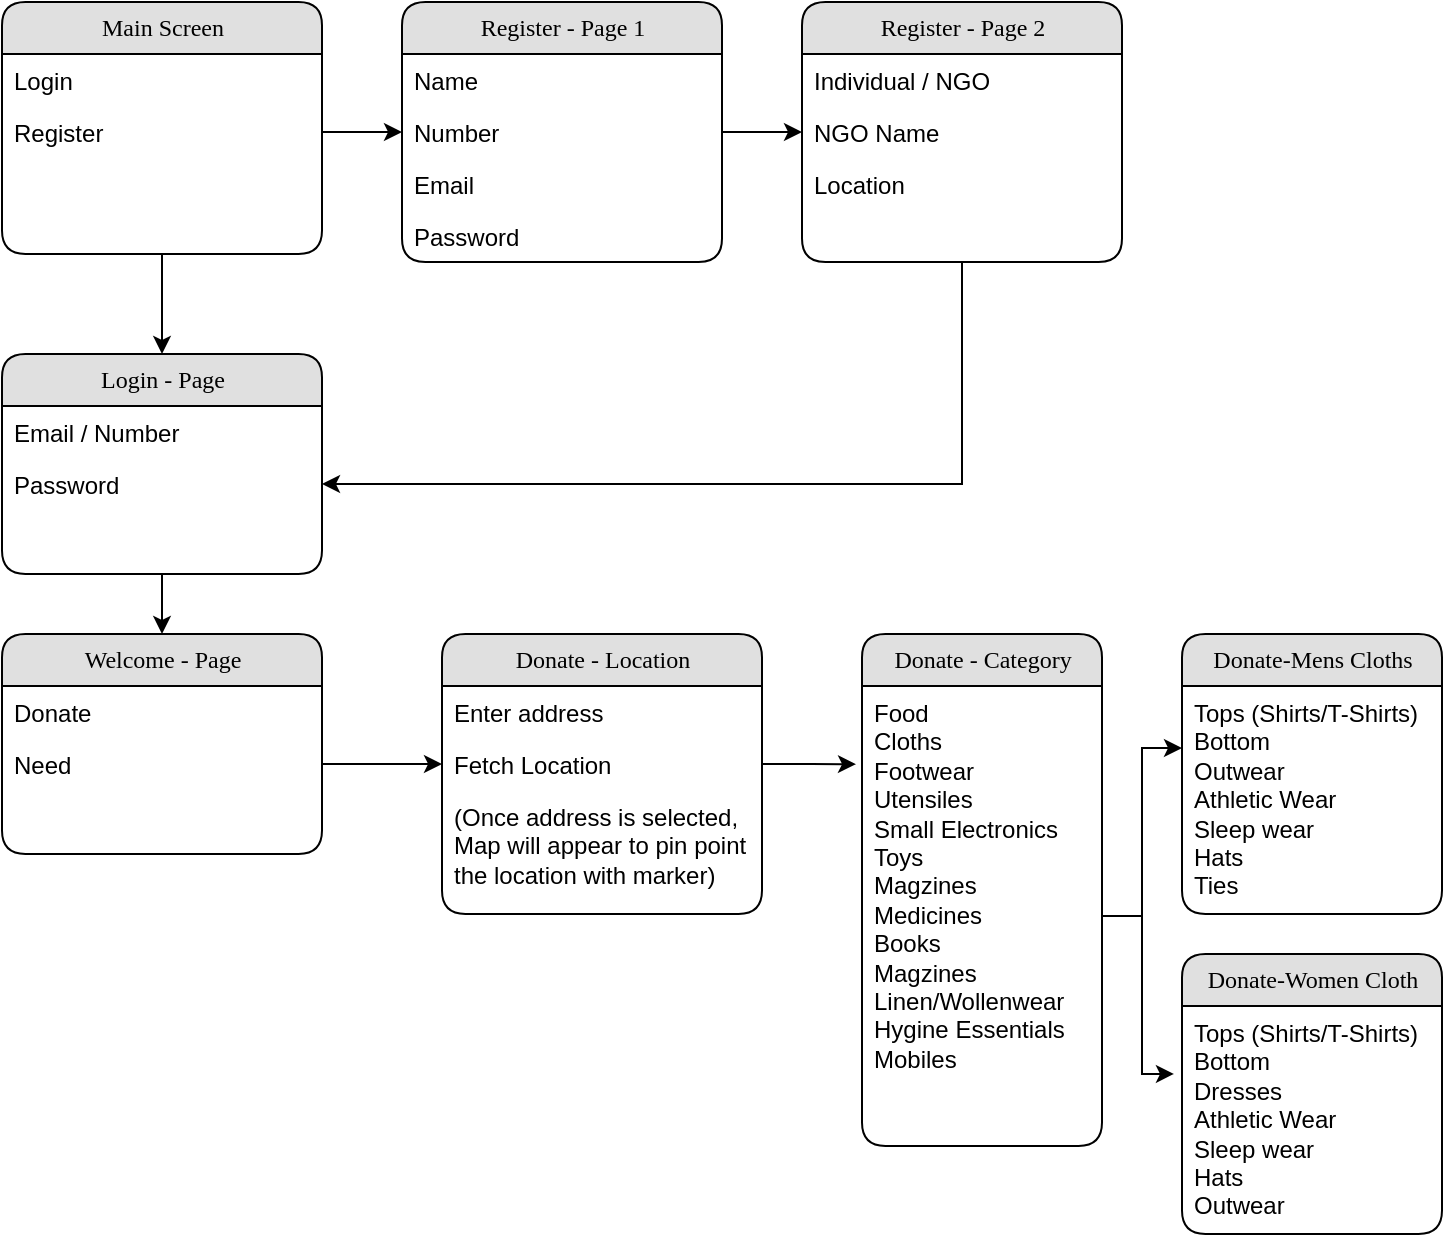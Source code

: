 <mxfile version="14.3.2" type="github">
  <diagram name="Page-1" id="b520641d-4fe3-3701-9064-5fc419738815">
    <mxGraphModel dx="860" dy="421" grid="1" gridSize="10" guides="1" tooltips="1" connect="1" arrows="1" fold="1" page="1" pageScale="1" pageWidth="1100" pageHeight="850" background="#ffffff" math="0" shadow="0">
      <root>
        <mxCell id="0" />
        <mxCell id="1" parent="0" />
        <mxCell id="ihWL2O-T4YDyIbIVYdE0-16" style="edgeStyle=orthogonalEdgeStyle;rounded=0;orthogonalLoop=1;jettySize=auto;html=1;exitX=0.5;exitY=1;exitDx=0;exitDy=0;entryX=0.5;entryY=0;entryDx=0;entryDy=0;" edge="1" parent="1" source="21ea969265ad0168-6" target="21ea969265ad0168-14">
          <mxGeometry relative="1" as="geometry" />
        </mxCell>
        <mxCell id="21ea969265ad0168-6" value="Main Screen" style="swimlane;html=1;fontStyle=0;childLayout=stackLayout;horizontal=1;startSize=26;fillColor=#e0e0e0;horizontalStack=0;resizeParent=1;resizeLast=0;collapsible=1;marginBottom=0;swimlaneFillColor=#ffffff;align=center;rounded=1;shadow=0;comic=0;labelBackgroundColor=none;strokeWidth=1;fontFamily=Verdana;fontSize=12" parent="1" vertex="1">
          <mxGeometry x="160" y="64" width="160" height="126" as="geometry" />
        </mxCell>
        <mxCell id="21ea969265ad0168-7" value="Login" style="text;html=1;strokeColor=none;fillColor=none;spacingLeft=4;spacingRight=4;whiteSpace=wrap;overflow=hidden;rotatable=0;points=[[0,0.5],[1,0.5]];portConstraint=eastwest;" parent="21ea969265ad0168-6" vertex="1">
          <mxGeometry y="26" width="160" height="26" as="geometry" />
        </mxCell>
        <mxCell id="21ea969265ad0168-8" value="Register" style="text;html=1;strokeColor=none;fillColor=none;spacingLeft=4;spacingRight=4;whiteSpace=wrap;overflow=hidden;rotatable=0;points=[[0,0.5],[1,0.5]];portConstraint=eastwest;" parent="21ea969265ad0168-6" vertex="1">
          <mxGeometry y="52" width="160" height="26" as="geometry" />
        </mxCell>
        <mxCell id="21ea969265ad0168-10" value="Register - Page 1" style="swimlane;html=1;fontStyle=0;childLayout=stackLayout;horizontal=1;startSize=26;fillColor=#e0e0e0;horizontalStack=0;resizeParent=1;resizeLast=0;collapsible=1;marginBottom=0;swimlaneFillColor=#ffffff;align=center;rounded=1;shadow=0;comic=0;labelBackgroundColor=none;strokeWidth=1;fontFamily=Verdana;fontSize=12" parent="1" vertex="1">
          <mxGeometry x="360" y="64" width="160" height="130" as="geometry" />
        </mxCell>
        <mxCell id="21ea969265ad0168-11" value="Name" style="text;html=1;strokeColor=none;fillColor=none;spacingLeft=4;spacingRight=4;whiteSpace=wrap;overflow=hidden;rotatable=0;points=[[0,0.5],[1,0.5]];portConstraint=eastwest;" parent="21ea969265ad0168-10" vertex="1">
          <mxGeometry y="26" width="160" height="26" as="geometry" />
        </mxCell>
        <mxCell id="21ea969265ad0168-12" value="Number" style="text;html=1;strokeColor=none;fillColor=none;spacingLeft=4;spacingRight=4;whiteSpace=wrap;overflow=hidden;rotatable=0;points=[[0,0.5],[1,0.5]];portConstraint=eastwest;" parent="21ea969265ad0168-10" vertex="1">
          <mxGeometry y="52" width="160" height="26" as="geometry" />
        </mxCell>
        <mxCell id="21ea969265ad0168-52" value="Email" style="text;html=1;strokeColor=none;fillColor=none;spacingLeft=4;spacingRight=4;whiteSpace=wrap;overflow=hidden;rotatable=0;points=[[0,0.5],[1,0.5]];portConstraint=eastwest;" parent="21ea969265ad0168-10" vertex="1">
          <mxGeometry y="78" width="160" height="26" as="geometry" />
        </mxCell>
        <mxCell id="gnIhTjGLGWiLj5ndpDHw-5" value="Password" style="text;html=1;strokeColor=none;fillColor=none;spacingLeft=4;spacingRight=4;whiteSpace=wrap;overflow=hidden;rotatable=0;points=[[0,0.5],[1,0.5]];portConstraint=eastwest;" parent="21ea969265ad0168-10" vertex="1">
          <mxGeometry y="104" width="160" height="26" as="geometry" />
        </mxCell>
        <mxCell id="ihWL2O-T4YDyIbIVYdE0-19" style="edgeStyle=orthogonalEdgeStyle;rounded=0;orthogonalLoop=1;jettySize=auto;html=1;exitX=0.5;exitY=1;exitDx=0;exitDy=0;entryX=0.5;entryY=0;entryDx=0;entryDy=0;" edge="1" parent="1" source="21ea969265ad0168-14" target="21ea969265ad0168-22">
          <mxGeometry relative="1" as="geometry" />
        </mxCell>
        <mxCell id="21ea969265ad0168-14" value="Login - Page" style="swimlane;html=1;fontStyle=0;childLayout=stackLayout;horizontal=1;startSize=26;fillColor=#e0e0e0;horizontalStack=0;resizeParent=1;resizeLast=0;collapsible=1;marginBottom=0;swimlaneFillColor=#ffffff;align=center;rounded=1;shadow=0;comic=0;labelBackgroundColor=none;strokeWidth=1;fontFamily=Verdana;fontSize=12" parent="1" vertex="1">
          <mxGeometry x="160" y="240" width="160" height="110" as="geometry" />
        </mxCell>
        <mxCell id="21ea969265ad0168-15" value="Email / Number" style="text;html=1;strokeColor=none;fillColor=none;spacingLeft=4;spacingRight=4;whiteSpace=wrap;overflow=hidden;rotatable=0;points=[[0,0.5],[1,0.5]];portConstraint=eastwest;" parent="21ea969265ad0168-14" vertex="1">
          <mxGeometry y="26" width="160" height="26" as="geometry" />
        </mxCell>
        <mxCell id="21ea969265ad0168-16" value="Password" style="text;html=1;strokeColor=none;fillColor=none;spacingLeft=4;spacingRight=4;whiteSpace=wrap;overflow=hidden;rotatable=0;points=[[0,0.5],[1,0.5]];portConstraint=eastwest;" parent="21ea969265ad0168-14" vertex="1">
          <mxGeometry y="52" width="160" height="26" as="geometry" />
        </mxCell>
        <mxCell id="21ea969265ad0168-22" value="Welcome - Page" style="swimlane;html=1;fontStyle=0;childLayout=stackLayout;horizontal=1;startSize=26;fillColor=#e0e0e0;horizontalStack=0;resizeParent=1;resizeLast=0;collapsible=1;marginBottom=0;swimlaneFillColor=#ffffff;align=center;rounded=1;shadow=0;comic=0;labelBackgroundColor=none;strokeWidth=1;fontFamily=Verdana;fontSize=12" parent="1" vertex="1">
          <mxGeometry x="160" y="380" width="160" height="110" as="geometry" />
        </mxCell>
        <mxCell id="21ea969265ad0168-23" value="Donate" style="text;html=1;strokeColor=none;fillColor=none;spacingLeft=4;spacingRight=4;whiteSpace=wrap;overflow=hidden;rotatable=0;points=[[0,0.5],[1,0.5]];portConstraint=eastwest;" parent="21ea969265ad0168-22" vertex="1">
          <mxGeometry y="26" width="160" height="26" as="geometry" />
        </mxCell>
        <mxCell id="21ea969265ad0168-24" value="Need" style="text;html=1;strokeColor=none;fillColor=none;spacingLeft=4;spacingRight=4;whiteSpace=wrap;overflow=hidden;rotatable=0;points=[[0,0.5],[1,0.5]];portConstraint=eastwest;" parent="21ea969265ad0168-22" vertex="1">
          <mxGeometry y="52" width="160" height="26" as="geometry" />
        </mxCell>
        <mxCell id="ihWL2O-T4YDyIbIVYdE0-17" style="edgeStyle=orthogonalEdgeStyle;rounded=0;orthogonalLoop=1;jettySize=auto;html=1;exitX=0.5;exitY=1;exitDx=0;exitDy=0;entryX=1;entryY=0.5;entryDx=0;entryDy=0;" edge="1" parent="1" source="gnIhTjGLGWiLj5ndpDHw-1" target="21ea969265ad0168-16">
          <mxGeometry relative="1" as="geometry">
            <mxPoint x="380" y="300" as="targetPoint" />
            <Array as="points">
              <mxPoint x="640" y="305" />
            </Array>
          </mxGeometry>
        </mxCell>
        <mxCell id="gnIhTjGLGWiLj5ndpDHw-1" value="Register - Page 2" style="swimlane;html=1;fontStyle=0;childLayout=stackLayout;horizontal=1;startSize=26;fillColor=#e0e0e0;horizontalStack=0;resizeParent=1;resizeLast=0;collapsible=1;marginBottom=0;swimlaneFillColor=#ffffff;align=center;rounded=1;shadow=0;comic=0;labelBackgroundColor=none;strokeWidth=1;fontFamily=Verdana;fontSize=12" parent="1" vertex="1">
          <mxGeometry x="560" y="64" width="160" height="130" as="geometry" />
        </mxCell>
        <mxCell id="gnIhTjGLGWiLj5ndpDHw-2" value="Individual / NGO" style="text;html=1;strokeColor=none;fillColor=none;spacingLeft=4;spacingRight=4;whiteSpace=wrap;overflow=hidden;rotatable=0;points=[[0,0.5],[1,0.5]];portConstraint=eastwest;" parent="gnIhTjGLGWiLj5ndpDHw-1" vertex="1">
          <mxGeometry y="26" width="160" height="26" as="geometry" />
        </mxCell>
        <mxCell id="gnIhTjGLGWiLj5ndpDHw-3" value="NGO Name" style="text;html=1;strokeColor=none;fillColor=none;spacingLeft=4;spacingRight=4;whiteSpace=wrap;overflow=hidden;rotatable=0;points=[[0,0.5],[1,0.5]];portConstraint=eastwest;" parent="gnIhTjGLGWiLj5ndpDHw-1" vertex="1">
          <mxGeometry y="52" width="160" height="26" as="geometry" />
        </mxCell>
        <mxCell id="gnIhTjGLGWiLj5ndpDHw-4" value="Location" style="text;html=1;strokeColor=none;fillColor=none;spacingLeft=4;spacingRight=4;whiteSpace=wrap;overflow=hidden;rotatable=0;points=[[0,0.5],[1,0.5]];portConstraint=eastwest;" parent="gnIhTjGLGWiLj5ndpDHw-1" vertex="1">
          <mxGeometry y="78" width="160" height="26" as="geometry" />
        </mxCell>
        <mxCell id="ihWL2O-T4YDyIbIVYdE0-1" value="Donate - Location" style="swimlane;html=1;fontStyle=0;childLayout=stackLayout;horizontal=1;startSize=26;fillColor=#e0e0e0;horizontalStack=0;resizeParent=1;resizeLast=0;collapsible=1;marginBottom=0;swimlaneFillColor=#ffffff;align=center;rounded=1;shadow=0;comic=0;labelBackgroundColor=none;strokeWidth=1;fontFamily=Verdana;fontSize=12" vertex="1" parent="1">
          <mxGeometry x="380" y="380" width="160" height="140" as="geometry" />
        </mxCell>
        <mxCell id="ihWL2O-T4YDyIbIVYdE0-2" value="Enter address" style="text;html=1;strokeColor=none;fillColor=none;spacingLeft=4;spacingRight=4;whiteSpace=wrap;overflow=hidden;rotatable=0;points=[[0,0.5],[1,0.5]];portConstraint=eastwest;" vertex="1" parent="ihWL2O-T4YDyIbIVYdE0-1">
          <mxGeometry y="26" width="160" height="26" as="geometry" />
        </mxCell>
        <mxCell id="ihWL2O-T4YDyIbIVYdE0-3" value="Fetch Location" style="text;html=1;strokeColor=none;fillColor=none;spacingLeft=4;spacingRight=4;whiteSpace=wrap;overflow=hidden;rotatable=0;points=[[0,0.5],[1,0.5]];portConstraint=eastwest;" vertex="1" parent="ihWL2O-T4YDyIbIVYdE0-1">
          <mxGeometry y="52" width="160" height="26" as="geometry" />
        </mxCell>
        <mxCell id="ihWL2O-T4YDyIbIVYdE0-4" value="(Once address is selected, Map will appear to pin point the location with marker)" style="text;html=1;strokeColor=none;fillColor=none;spacingLeft=4;spacingRight=4;whiteSpace=wrap;overflow=hidden;rotatable=0;points=[[0,0.5],[1,0.5]];portConstraint=eastwest;" vertex="1" parent="ihWL2O-T4YDyIbIVYdE0-1">
          <mxGeometry y="78" width="160" height="52" as="geometry" />
        </mxCell>
        <mxCell id="ihWL2O-T4YDyIbIVYdE0-5" value="Donate - Category" style="swimlane;html=1;fontStyle=0;childLayout=stackLayout;horizontal=1;startSize=26;fillColor=#e0e0e0;horizontalStack=0;resizeParent=1;resizeLast=0;collapsible=1;marginBottom=0;swimlaneFillColor=#ffffff;align=center;rounded=1;shadow=0;comic=0;labelBackgroundColor=none;strokeWidth=1;fontFamily=Verdana;fontSize=12" vertex="1" parent="1">
          <mxGeometry x="590" y="380" width="120" height="256" as="geometry" />
        </mxCell>
        <mxCell id="ihWL2O-T4YDyIbIVYdE0-8" value="Food&lt;br&gt;Cloths&lt;br&gt;Footwear&lt;br&gt;Utensiles&lt;br&gt;Small Electronics&lt;br&gt;Toys&lt;br&gt;Magzines&lt;br&gt;Medicines&lt;br&gt;Books&lt;br&gt;Magzines&lt;br&gt;Linen/Wollenwear&lt;br&gt;Hygine Essentials&lt;br&gt;Mobiles" style="text;html=1;strokeColor=none;fillColor=none;spacingLeft=4;spacingRight=4;whiteSpace=wrap;overflow=hidden;rotatable=0;points=[[0,0.5],[1,0.5]];portConstraint=eastwest;" vertex="1" parent="ihWL2O-T4YDyIbIVYdE0-5">
          <mxGeometry y="26" width="120" height="230" as="geometry" />
        </mxCell>
        <mxCell id="ihWL2O-T4YDyIbIVYdE0-9" value="Donate-Mens Cloths" style="swimlane;html=1;fontStyle=0;childLayout=stackLayout;horizontal=1;startSize=26;fillColor=#e0e0e0;horizontalStack=0;resizeParent=1;resizeLast=0;collapsible=1;marginBottom=0;swimlaneFillColor=#ffffff;align=center;rounded=1;shadow=0;comic=0;labelBackgroundColor=none;strokeWidth=1;fontFamily=Verdana;fontSize=12" vertex="1" parent="1">
          <mxGeometry x="750" y="380" width="130" height="140" as="geometry" />
        </mxCell>
        <mxCell id="ihWL2O-T4YDyIbIVYdE0-10" value="Tops (Shirts/T-Shirts)&lt;br&gt;Bottom&lt;br&gt;Outwear&lt;br&gt;Athletic Wear&lt;br&gt;Sleep wear&lt;br&gt;Hats&lt;br&gt;Ties&lt;br&gt;" style="text;html=1;strokeColor=none;fillColor=none;spacingLeft=4;spacingRight=4;whiteSpace=wrap;overflow=hidden;rotatable=0;points=[[0,0.5],[1,0.5]];portConstraint=eastwest;" vertex="1" parent="ihWL2O-T4YDyIbIVYdE0-9">
          <mxGeometry y="26" width="130" height="114" as="geometry" />
        </mxCell>
        <mxCell id="ihWL2O-T4YDyIbIVYdE0-11" value="Donate-Women Cloth" style="swimlane;html=1;fontStyle=0;childLayout=stackLayout;horizontal=1;startSize=26;fillColor=#e0e0e0;horizontalStack=0;resizeParent=1;resizeLast=0;collapsible=1;marginBottom=0;swimlaneFillColor=#ffffff;align=center;rounded=1;shadow=0;comic=0;labelBackgroundColor=none;strokeWidth=1;fontFamily=Verdana;fontSize=12" vertex="1" parent="1">
          <mxGeometry x="750" y="540" width="130" height="140" as="geometry" />
        </mxCell>
        <mxCell id="ihWL2O-T4YDyIbIVYdE0-12" value="Tops (Shirts/T-Shirts)&lt;br&gt;Bottom&lt;br&gt;Dresses&lt;br&gt;Athletic Wear&lt;br&gt;Sleep wear&lt;br&gt;Hats&lt;br&gt;Outwear" style="text;html=1;strokeColor=none;fillColor=none;spacingLeft=4;spacingRight=4;whiteSpace=wrap;overflow=hidden;rotatable=0;points=[[0,0.5],[1,0.5]];portConstraint=eastwest;" vertex="1" parent="ihWL2O-T4YDyIbIVYdE0-11">
          <mxGeometry y="26" width="130" height="114" as="geometry" />
        </mxCell>
        <mxCell id="ihWL2O-T4YDyIbIVYdE0-14" style="edgeStyle=orthogonalEdgeStyle;rounded=0;orthogonalLoop=1;jettySize=auto;html=1;exitX=1;exitY=0.5;exitDx=0;exitDy=0;entryX=0;entryY=0.5;entryDx=0;entryDy=0;" edge="1" parent="1" source="21ea969265ad0168-8" target="21ea969265ad0168-12">
          <mxGeometry relative="1" as="geometry" />
        </mxCell>
        <mxCell id="ihWL2O-T4YDyIbIVYdE0-15" style="edgeStyle=orthogonalEdgeStyle;rounded=0;orthogonalLoop=1;jettySize=auto;html=1;exitX=1;exitY=0.5;exitDx=0;exitDy=0;entryX=0;entryY=0.5;entryDx=0;entryDy=0;" edge="1" parent="1" source="21ea969265ad0168-12" target="gnIhTjGLGWiLj5ndpDHw-3">
          <mxGeometry relative="1" as="geometry" />
        </mxCell>
        <mxCell id="ihWL2O-T4YDyIbIVYdE0-20" style="edgeStyle=orthogonalEdgeStyle;rounded=0;orthogonalLoop=1;jettySize=auto;html=1;exitX=1;exitY=0.5;exitDx=0;exitDy=0;entryX=0;entryY=0.5;entryDx=0;entryDy=0;" edge="1" parent="1" source="21ea969265ad0168-24" target="ihWL2O-T4YDyIbIVYdE0-3">
          <mxGeometry relative="1" as="geometry" />
        </mxCell>
        <mxCell id="ihWL2O-T4YDyIbIVYdE0-21" style="edgeStyle=orthogonalEdgeStyle;rounded=0;orthogonalLoop=1;jettySize=auto;html=1;exitX=1;exitY=0.5;exitDx=0;exitDy=0;entryX=-0.025;entryY=0.17;entryDx=0;entryDy=0;entryPerimeter=0;" edge="1" parent="1" source="ihWL2O-T4YDyIbIVYdE0-3" target="ihWL2O-T4YDyIbIVYdE0-8">
          <mxGeometry relative="1" as="geometry" />
        </mxCell>
        <mxCell id="ihWL2O-T4YDyIbIVYdE0-22" style="edgeStyle=orthogonalEdgeStyle;rounded=0;orthogonalLoop=1;jettySize=auto;html=1;entryX=0;entryY=0.272;entryDx=0;entryDy=0;entryPerimeter=0;" edge="1" parent="1" source="ihWL2O-T4YDyIbIVYdE0-8" target="ihWL2O-T4YDyIbIVYdE0-10">
          <mxGeometry relative="1" as="geometry" />
        </mxCell>
        <mxCell id="ihWL2O-T4YDyIbIVYdE0-23" style="edgeStyle=orthogonalEdgeStyle;rounded=0;orthogonalLoop=1;jettySize=auto;html=1;entryX=-0.031;entryY=0.298;entryDx=0;entryDy=0;entryPerimeter=0;" edge="1" parent="1" source="ihWL2O-T4YDyIbIVYdE0-8" target="ihWL2O-T4YDyIbIVYdE0-12">
          <mxGeometry relative="1" as="geometry" />
        </mxCell>
      </root>
    </mxGraphModel>
  </diagram>
</mxfile>
